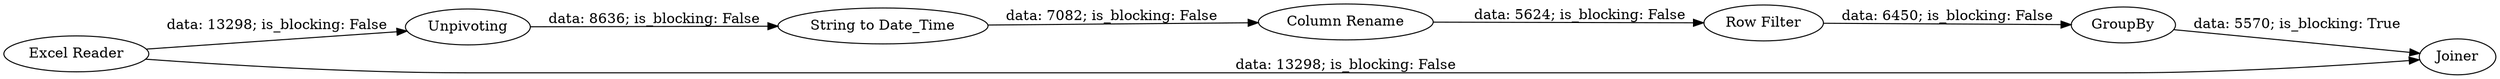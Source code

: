 digraph {
	"1266134783252002041_2" [label=Unpivoting]
	"1266134783252002041_4" [label="Column Rename"]
	"1266134783252002041_7" [label=Joiner]
	"1266134783252002041_5" [label="Row Filter"]
	"1266134783252002041_6" [label=GroupBy]
	"1266134783252002041_3" [label="String to Date_Time"]
	"1266134783252002041_1" [label="Excel Reader"]
	"1266134783252002041_1" -> "1266134783252002041_2" [label="data: 13298; is_blocking: False"]
	"1266134783252002041_2" -> "1266134783252002041_3" [label="data: 8636; is_blocking: False"]
	"1266134783252002041_1" -> "1266134783252002041_7" [label="data: 13298; is_blocking: False"]
	"1266134783252002041_4" -> "1266134783252002041_5" [label="data: 5624; is_blocking: False"]
	"1266134783252002041_5" -> "1266134783252002041_6" [label="data: 6450; is_blocking: False"]
	"1266134783252002041_6" -> "1266134783252002041_7" [label="data: 5570; is_blocking: True"]
	"1266134783252002041_3" -> "1266134783252002041_4" [label="data: 7082; is_blocking: False"]
	rankdir=LR
}

